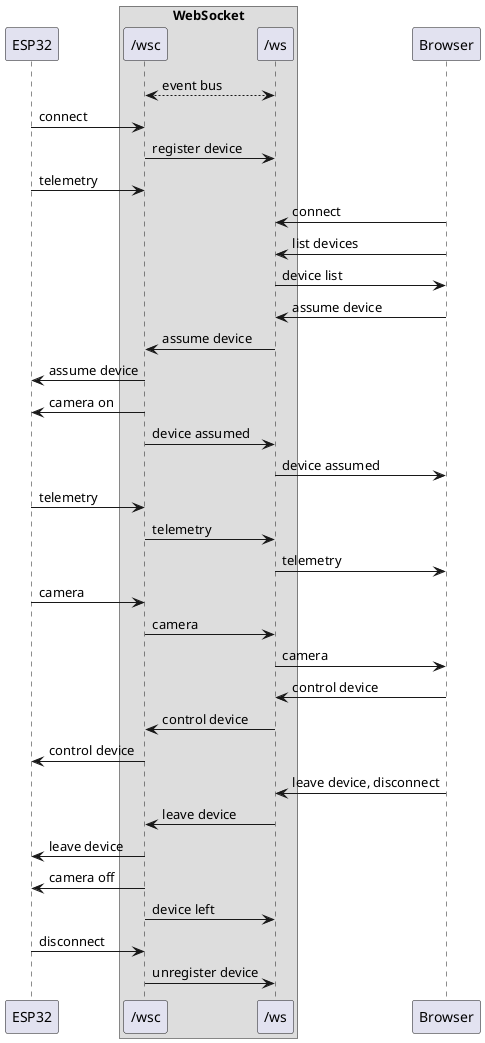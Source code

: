 @startuml

participant "ESP32" as device
box "WebSocket"
participant "/wsc" as wsc
participant "/ws" as ws
wsc <-[dashed]-> ws : event bus
end box
participant "Browser" as user

device -> wsc : connect
wsc -> ws: register device

device -> wsc : telemetry

user -> ws : connect

user -> ws : list devices
ws -> user : device list

user -> ws : assume device
ws -> wsc : assume device
wsc -> device : assume device
wsc -> device : camera on
wsc -> ws : device assumed
ws -> user : device assumed

device -> wsc : telemetry
wsc -> ws : telemetry
ws -> user : telemetry

device -> wsc : camera
wsc -> ws : camera
ws -> user : camera

user -> ws : control device
ws -> wsc : control device
wsc -> device : control device

user -> ws : leave device, disconnect
ws -> wsc : leave device
wsc -> device : leave device
wsc -> device : camera off
wsc -> ws : device left

device -> wsc : disconnect
wsc -> ws : unregister device

@enduml